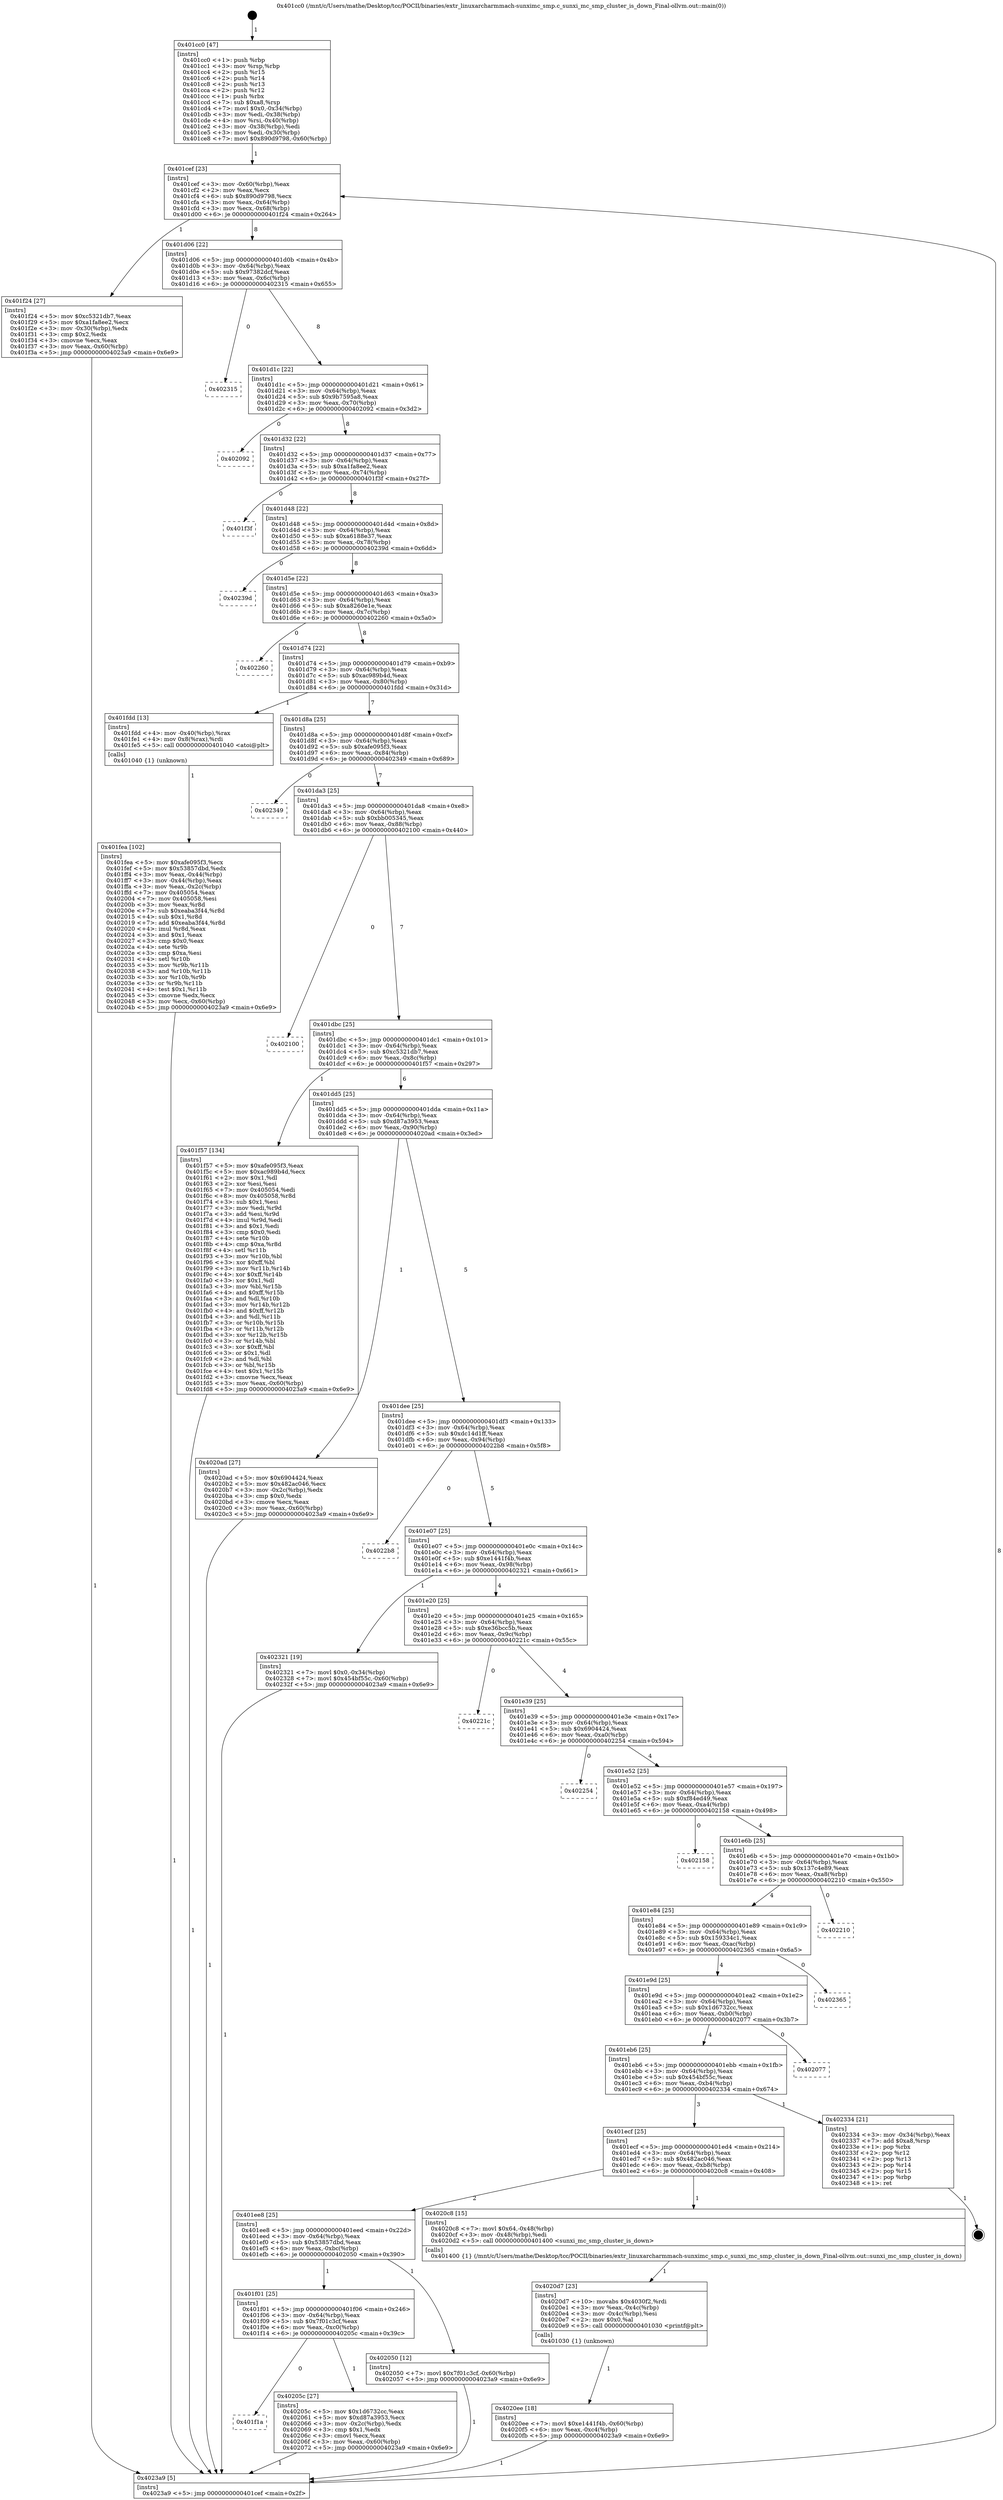 digraph "0x401cc0" {
  label = "0x401cc0 (/mnt/c/Users/mathe/Desktop/tcc/POCII/binaries/extr_linuxarcharmmach-sunximc_smp.c_sunxi_mc_smp_cluster_is_down_Final-ollvm.out::main(0))"
  labelloc = "t"
  node[shape=record]

  Entry [label="",width=0.3,height=0.3,shape=circle,fillcolor=black,style=filled]
  "0x401cef" [label="{
     0x401cef [23]\l
     | [instrs]\l
     &nbsp;&nbsp;0x401cef \<+3\>: mov -0x60(%rbp),%eax\l
     &nbsp;&nbsp;0x401cf2 \<+2\>: mov %eax,%ecx\l
     &nbsp;&nbsp;0x401cf4 \<+6\>: sub $0x890d9798,%ecx\l
     &nbsp;&nbsp;0x401cfa \<+3\>: mov %eax,-0x64(%rbp)\l
     &nbsp;&nbsp;0x401cfd \<+3\>: mov %ecx,-0x68(%rbp)\l
     &nbsp;&nbsp;0x401d00 \<+6\>: je 0000000000401f24 \<main+0x264\>\l
  }"]
  "0x401f24" [label="{
     0x401f24 [27]\l
     | [instrs]\l
     &nbsp;&nbsp;0x401f24 \<+5\>: mov $0xc5321db7,%eax\l
     &nbsp;&nbsp;0x401f29 \<+5\>: mov $0xa1fa8ee2,%ecx\l
     &nbsp;&nbsp;0x401f2e \<+3\>: mov -0x30(%rbp),%edx\l
     &nbsp;&nbsp;0x401f31 \<+3\>: cmp $0x2,%edx\l
     &nbsp;&nbsp;0x401f34 \<+3\>: cmovne %ecx,%eax\l
     &nbsp;&nbsp;0x401f37 \<+3\>: mov %eax,-0x60(%rbp)\l
     &nbsp;&nbsp;0x401f3a \<+5\>: jmp 00000000004023a9 \<main+0x6e9\>\l
  }"]
  "0x401d06" [label="{
     0x401d06 [22]\l
     | [instrs]\l
     &nbsp;&nbsp;0x401d06 \<+5\>: jmp 0000000000401d0b \<main+0x4b\>\l
     &nbsp;&nbsp;0x401d0b \<+3\>: mov -0x64(%rbp),%eax\l
     &nbsp;&nbsp;0x401d0e \<+5\>: sub $0x97382dcf,%eax\l
     &nbsp;&nbsp;0x401d13 \<+3\>: mov %eax,-0x6c(%rbp)\l
     &nbsp;&nbsp;0x401d16 \<+6\>: je 0000000000402315 \<main+0x655\>\l
  }"]
  "0x4023a9" [label="{
     0x4023a9 [5]\l
     | [instrs]\l
     &nbsp;&nbsp;0x4023a9 \<+5\>: jmp 0000000000401cef \<main+0x2f\>\l
  }"]
  "0x401cc0" [label="{
     0x401cc0 [47]\l
     | [instrs]\l
     &nbsp;&nbsp;0x401cc0 \<+1\>: push %rbp\l
     &nbsp;&nbsp;0x401cc1 \<+3\>: mov %rsp,%rbp\l
     &nbsp;&nbsp;0x401cc4 \<+2\>: push %r15\l
     &nbsp;&nbsp;0x401cc6 \<+2\>: push %r14\l
     &nbsp;&nbsp;0x401cc8 \<+2\>: push %r13\l
     &nbsp;&nbsp;0x401cca \<+2\>: push %r12\l
     &nbsp;&nbsp;0x401ccc \<+1\>: push %rbx\l
     &nbsp;&nbsp;0x401ccd \<+7\>: sub $0xa8,%rsp\l
     &nbsp;&nbsp;0x401cd4 \<+7\>: movl $0x0,-0x34(%rbp)\l
     &nbsp;&nbsp;0x401cdb \<+3\>: mov %edi,-0x38(%rbp)\l
     &nbsp;&nbsp;0x401cde \<+4\>: mov %rsi,-0x40(%rbp)\l
     &nbsp;&nbsp;0x401ce2 \<+3\>: mov -0x38(%rbp),%edi\l
     &nbsp;&nbsp;0x401ce5 \<+3\>: mov %edi,-0x30(%rbp)\l
     &nbsp;&nbsp;0x401ce8 \<+7\>: movl $0x890d9798,-0x60(%rbp)\l
  }"]
  Exit [label="",width=0.3,height=0.3,shape=circle,fillcolor=black,style=filled,peripheries=2]
  "0x402315" [label="{
     0x402315\l
  }", style=dashed]
  "0x401d1c" [label="{
     0x401d1c [22]\l
     | [instrs]\l
     &nbsp;&nbsp;0x401d1c \<+5\>: jmp 0000000000401d21 \<main+0x61\>\l
     &nbsp;&nbsp;0x401d21 \<+3\>: mov -0x64(%rbp),%eax\l
     &nbsp;&nbsp;0x401d24 \<+5\>: sub $0x9b7595a8,%eax\l
     &nbsp;&nbsp;0x401d29 \<+3\>: mov %eax,-0x70(%rbp)\l
     &nbsp;&nbsp;0x401d2c \<+6\>: je 0000000000402092 \<main+0x3d2\>\l
  }"]
  "0x4020ee" [label="{
     0x4020ee [18]\l
     | [instrs]\l
     &nbsp;&nbsp;0x4020ee \<+7\>: movl $0xe1441f4b,-0x60(%rbp)\l
     &nbsp;&nbsp;0x4020f5 \<+6\>: mov %eax,-0xc4(%rbp)\l
     &nbsp;&nbsp;0x4020fb \<+5\>: jmp 00000000004023a9 \<main+0x6e9\>\l
  }"]
  "0x402092" [label="{
     0x402092\l
  }", style=dashed]
  "0x401d32" [label="{
     0x401d32 [22]\l
     | [instrs]\l
     &nbsp;&nbsp;0x401d32 \<+5\>: jmp 0000000000401d37 \<main+0x77\>\l
     &nbsp;&nbsp;0x401d37 \<+3\>: mov -0x64(%rbp),%eax\l
     &nbsp;&nbsp;0x401d3a \<+5\>: sub $0xa1fa8ee2,%eax\l
     &nbsp;&nbsp;0x401d3f \<+3\>: mov %eax,-0x74(%rbp)\l
     &nbsp;&nbsp;0x401d42 \<+6\>: je 0000000000401f3f \<main+0x27f\>\l
  }"]
  "0x4020d7" [label="{
     0x4020d7 [23]\l
     | [instrs]\l
     &nbsp;&nbsp;0x4020d7 \<+10\>: movabs $0x4030f2,%rdi\l
     &nbsp;&nbsp;0x4020e1 \<+3\>: mov %eax,-0x4c(%rbp)\l
     &nbsp;&nbsp;0x4020e4 \<+3\>: mov -0x4c(%rbp),%esi\l
     &nbsp;&nbsp;0x4020e7 \<+2\>: mov $0x0,%al\l
     &nbsp;&nbsp;0x4020e9 \<+5\>: call 0000000000401030 \<printf@plt\>\l
     | [calls]\l
     &nbsp;&nbsp;0x401030 \{1\} (unknown)\l
  }"]
  "0x401f3f" [label="{
     0x401f3f\l
  }", style=dashed]
  "0x401d48" [label="{
     0x401d48 [22]\l
     | [instrs]\l
     &nbsp;&nbsp;0x401d48 \<+5\>: jmp 0000000000401d4d \<main+0x8d\>\l
     &nbsp;&nbsp;0x401d4d \<+3\>: mov -0x64(%rbp),%eax\l
     &nbsp;&nbsp;0x401d50 \<+5\>: sub $0xa6188e37,%eax\l
     &nbsp;&nbsp;0x401d55 \<+3\>: mov %eax,-0x78(%rbp)\l
     &nbsp;&nbsp;0x401d58 \<+6\>: je 000000000040239d \<main+0x6dd\>\l
  }"]
  "0x401f1a" [label="{
     0x401f1a\l
  }", style=dashed]
  "0x40239d" [label="{
     0x40239d\l
  }", style=dashed]
  "0x401d5e" [label="{
     0x401d5e [22]\l
     | [instrs]\l
     &nbsp;&nbsp;0x401d5e \<+5\>: jmp 0000000000401d63 \<main+0xa3\>\l
     &nbsp;&nbsp;0x401d63 \<+3\>: mov -0x64(%rbp),%eax\l
     &nbsp;&nbsp;0x401d66 \<+5\>: sub $0xa8260e1e,%eax\l
     &nbsp;&nbsp;0x401d6b \<+3\>: mov %eax,-0x7c(%rbp)\l
     &nbsp;&nbsp;0x401d6e \<+6\>: je 0000000000402260 \<main+0x5a0\>\l
  }"]
  "0x40205c" [label="{
     0x40205c [27]\l
     | [instrs]\l
     &nbsp;&nbsp;0x40205c \<+5\>: mov $0x1d6732cc,%eax\l
     &nbsp;&nbsp;0x402061 \<+5\>: mov $0xd87a3953,%ecx\l
     &nbsp;&nbsp;0x402066 \<+3\>: mov -0x2c(%rbp),%edx\l
     &nbsp;&nbsp;0x402069 \<+3\>: cmp $0x1,%edx\l
     &nbsp;&nbsp;0x40206c \<+3\>: cmovl %ecx,%eax\l
     &nbsp;&nbsp;0x40206f \<+3\>: mov %eax,-0x60(%rbp)\l
     &nbsp;&nbsp;0x402072 \<+5\>: jmp 00000000004023a9 \<main+0x6e9\>\l
  }"]
  "0x402260" [label="{
     0x402260\l
  }", style=dashed]
  "0x401d74" [label="{
     0x401d74 [22]\l
     | [instrs]\l
     &nbsp;&nbsp;0x401d74 \<+5\>: jmp 0000000000401d79 \<main+0xb9\>\l
     &nbsp;&nbsp;0x401d79 \<+3\>: mov -0x64(%rbp),%eax\l
     &nbsp;&nbsp;0x401d7c \<+5\>: sub $0xac989b4d,%eax\l
     &nbsp;&nbsp;0x401d81 \<+3\>: mov %eax,-0x80(%rbp)\l
     &nbsp;&nbsp;0x401d84 \<+6\>: je 0000000000401fdd \<main+0x31d\>\l
  }"]
  "0x401f01" [label="{
     0x401f01 [25]\l
     | [instrs]\l
     &nbsp;&nbsp;0x401f01 \<+5\>: jmp 0000000000401f06 \<main+0x246\>\l
     &nbsp;&nbsp;0x401f06 \<+3\>: mov -0x64(%rbp),%eax\l
     &nbsp;&nbsp;0x401f09 \<+5\>: sub $0x7f01c3cf,%eax\l
     &nbsp;&nbsp;0x401f0e \<+6\>: mov %eax,-0xc0(%rbp)\l
     &nbsp;&nbsp;0x401f14 \<+6\>: je 000000000040205c \<main+0x39c\>\l
  }"]
  "0x401fdd" [label="{
     0x401fdd [13]\l
     | [instrs]\l
     &nbsp;&nbsp;0x401fdd \<+4\>: mov -0x40(%rbp),%rax\l
     &nbsp;&nbsp;0x401fe1 \<+4\>: mov 0x8(%rax),%rdi\l
     &nbsp;&nbsp;0x401fe5 \<+5\>: call 0000000000401040 \<atoi@plt\>\l
     | [calls]\l
     &nbsp;&nbsp;0x401040 \{1\} (unknown)\l
  }"]
  "0x401d8a" [label="{
     0x401d8a [25]\l
     | [instrs]\l
     &nbsp;&nbsp;0x401d8a \<+5\>: jmp 0000000000401d8f \<main+0xcf\>\l
     &nbsp;&nbsp;0x401d8f \<+3\>: mov -0x64(%rbp),%eax\l
     &nbsp;&nbsp;0x401d92 \<+5\>: sub $0xafe095f3,%eax\l
     &nbsp;&nbsp;0x401d97 \<+6\>: mov %eax,-0x84(%rbp)\l
     &nbsp;&nbsp;0x401d9d \<+6\>: je 0000000000402349 \<main+0x689\>\l
  }"]
  "0x402050" [label="{
     0x402050 [12]\l
     | [instrs]\l
     &nbsp;&nbsp;0x402050 \<+7\>: movl $0x7f01c3cf,-0x60(%rbp)\l
     &nbsp;&nbsp;0x402057 \<+5\>: jmp 00000000004023a9 \<main+0x6e9\>\l
  }"]
  "0x402349" [label="{
     0x402349\l
  }", style=dashed]
  "0x401da3" [label="{
     0x401da3 [25]\l
     | [instrs]\l
     &nbsp;&nbsp;0x401da3 \<+5\>: jmp 0000000000401da8 \<main+0xe8\>\l
     &nbsp;&nbsp;0x401da8 \<+3\>: mov -0x64(%rbp),%eax\l
     &nbsp;&nbsp;0x401dab \<+5\>: sub $0xbb005345,%eax\l
     &nbsp;&nbsp;0x401db0 \<+6\>: mov %eax,-0x88(%rbp)\l
     &nbsp;&nbsp;0x401db6 \<+6\>: je 0000000000402100 \<main+0x440\>\l
  }"]
  "0x401ee8" [label="{
     0x401ee8 [25]\l
     | [instrs]\l
     &nbsp;&nbsp;0x401ee8 \<+5\>: jmp 0000000000401eed \<main+0x22d\>\l
     &nbsp;&nbsp;0x401eed \<+3\>: mov -0x64(%rbp),%eax\l
     &nbsp;&nbsp;0x401ef0 \<+5\>: sub $0x53857dbd,%eax\l
     &nbsp;&nbsp;0x401ef5 \<+6\>: mov %eax,-0xbc(%rbp)\l
     &nbsp;&nbsp;0x401efb \<+6\>: je 0000000000402050 \<main+0x390\>\l
  }"]
  "0x402100" [label="{
     0x402100\l
  }", style=dashed]
  "0x401dbc" [label="{
     0x401dbc [25]\l
     | [instrs]\l
     &nbsp;&nbsp;0x401dbc \<+5\>: jmp 0000000000401dc1 \<main+0x101\>\l
     &nbsp;&nbsp;0x401dc1 \<+3\>: mov -0x64(%rbp),%eax\l
     &nbsp;&nbsp;0x401dc4 \<+5\>: sub $0xc5321db7,%eax\l
     &nbsp;&nbsp;0x401dc9 \<+6\>: mov %eax,-0x8c(%rbp)\l
     &nbsp;&nbsp;0x401dcf \<+6\>: je 0000000000401f57 \<main+0x297\>\l
  }"]
  "0x4020c8" [label="{
     0x4020c8 [15]\l
     | [instrs]\l
     &nbsp;&nbsp;0x4020c8 \<+7\>: movl $0x64,-0x48(%rbp)\l
     &nbsp;&nbsp;0x4020cf \<+3\>: mov -0x48(%rbp),%edi\l
     &nbsp;&nbsp;0x4020d2 \<+5\>: call 0000000000401400 \<sunxi_mc_smp_cluster_is_down\>\l
     | [calls]\l
     &nbsp;&nbsp;0x401400 \{1\} (/mnt/c/Users/mathe/Desktop/tcc/POCII/binaries/extr_linuxarcharmmach-sunximc_smp.c_sunxi_mc_smp_cluster_is_down_Final-ollvm.out::sunxi_mc_smp_cluster_is_down)\l
  }"]
  "0x401f57" [label="{
     0x401f57 [134]\l
     | [instrs]\l
     &nbsp;&nbsp;0x401f57 \<+5\>: mov $0xafe095f3,%eax\l
     &nbsp;&nbsp;0x401f5c \<+5\>: mov $0xac989b4d,%ecx\l
     &nbsp;&nbsp;0x401f61 \<+2\>: mov $0x1,%dl\l
     &nbsp;&nbsp;0x401f63 \<+2\>: xor %esi,%esi\l
     &nbsp;&nbsp;0x401f65 \<+7\>: mov 0x405054,%edi\l
     &nbsp;&nbsp;0x401f6c \<+8\>: mov 0x405058,%r8d\l
     &nbsp;&nbsp;0x401f74 \<+3\>: sub $0x1,%esi\l
     &nbsp;&nbsp;0x401f77 \<+3\>: mov %edi,%r9d\l
     &nbsp;&nbsp;0x401f7a \<+3\>: add %esi,%r9d\l
     &nbsp;&nbsp;0x401f7d \<+4\>: imul %r9d,%edi\l
     &nbsp;&nbsp;0x401f81 \<+3\>: and $0x1,%edi\l
     &nbsp;&nbsp;0x401f84 \<+3\>: cmp $0x0,%edi\l
     &nbsp;&nbsp;0x401f87 \<+4\>: sete %r10b\l
     &nbsp;&nbsp;0x401f8b \<+4\>: cmp $0xa,%r8d\l
     &nbsp;&nbsp;0x401f8f \<+4\>: setl %r11b\l
     &nbsp;&nbsp;0x401f93 \<+3\>: mov %r10b,%bl\l
     &nbsp;&nbsp;0x401f96 \<+3\>: xor $0xff,%bl\l
     &nbsp;&nbsp;0x401f99 \<+3\>: mov %r11b,%r14b\l
     &nbsp;&nbsp;0x401f9c \<+4\>: xor $0xff,%r14b\l
     &nbsp;&nbsp;0x401fa0 \<+3\>: xor $0x1,%dl\l
     &nbsp;&nbsp;0x401fa3 \<+3\>: mov %bl,%r15b\l
     &nbsp;&nbsp;0x401fa6 \<+4\>: and $0xff,%r15b\l
     &nbsp;&nbsp;0x401faa \<+3\>: and %dl,%r10b\l
     &nbsp;&nbsp;0x401fad \<+3\>: mov %r14b,%r12b\l
     &nbsp;&nbsp;0x401fb0 \<+4\>: and $0xff,%r12b\l
     &nbsp;&nbsp;0x401fb4 \<+3\>: and %dl,%r11b\l
     &nbsp;&nbsp;0x401fb7 \<+3\>: or %r10b,%r15b\l
     &nbsp;&nbsp;0x401fba \<+3\>: or %r11b,%r12b\l
     &nbsp;&nbsp;0x401fbd \<+3\>: xor %r12b,%r15b\l
     &nbsp;&nbsp;0x401fc0 \<+3\>: or %r14b,%bl\l
     &nbsp;&nbsp;0x401fc3 \<+3\>: xor $0xff,%bl\l
     &nbsp;&nbsp;0x401fc6 \<+3\>: or $0x1,%dl\l
     &nbsp;&nbsp;0x401fc9 \<+2\>: and %dl,%bl\l
     &nbsp;&nbsp;0x401fcb \<+3\>: or %bl,%r15b\l
     &nbsp;&nbsp;0x401fce \<+4\>: test $0x1,%r15b\l
     &nbsp;&nbsp;0x401fd2 \<+3\>: cmovne %ecx,%eax\l
     &nbsp;&nbsp;0x401fd5 \<+3\>: mov %eax,-0x60(%rbp)\l
     &nbsp;&nbsp;0x401fd8 \<+5\>: jmp 00000000004023a9 \<main+0x6e9\>\l
  }"]
  "0x401dd5" [label="{
     0x401dd5 [25]\l
     | [instrs]\l
     &nbsp;&nbsp;0x401dd5 \<+5\>: jmp 0000000000401dda \<main+0x11a\>\l
     &nbsp;&nbsp;0x401dda \<+3\>: mov -0x64(%rbp),%eax\l
     &nbsp;&nbsp;0x401ddd \<+5\>: sub $0xd87a3953,%eax\l
     &nbsp;&nbsp;0x401de2 \<+6\>: mov %eax,-0x90(%rbp)\l
     &nbsp;&nbsp;0x401de8 \<+6\>: je 00000000004020ad \<main+0x3ed\>\l
  }"]
  "0x401fea" [label="{
     0x401fea [102]\l
     | [instrs]\l
     &nbsp;&nbsp;0x401fea \<+5\>: mov $0xafe095f3,%ecx\l
     &nbsp;&nbsp;0x401fef \<+5\>: mov $0x53857dbd,%edx\l
     &nbsp;&nbsp;0x401ff4 \<+3\>: mov %eax,-0x44(%rbp)\l
     &nbsp;&nbsp;0x401ff7 \<+3\>: mov -0x44(%rbp),%eax\l
     &nbsp;&nbsp;0x401ffa \<+3\>: mov %eax,-0x2c(%rbp)\l
     &nbsp;&nbsp;0x401ffd \<+7\>: mov 0x405054,%eax\l
     &nbsp;&nbsp;0x402004 \<+7\>: mov 0x405058,%esi\l
     &nbsp;&nbsp;0x40200b \<+3\>: mov %eax,%r8d\l
     &nbsp;&nbsp;0x40200e \<+7\>: sub $0xeaba3f44,%r8d\l
     &nbsp;&nbsp;0x402015 \<+4\>: sub $0x1,%r8d\l
     &nbsp;&nbsp;0x402019 \<+7\>: add $0xeaba3f44,%r8d\l
     &nbsp;&nbsp;0x402020 \<+4\>: imul %r8d,%eax\l
     &nbsp;&nbsp;0x402024 \<+3\>: and $0x1,%eax\l
     &nbsp;&nbsp;0x402027 \<+3\>: cmp $0x0,%eax\l
     &nbsp;&nbsp;0x40202a \<+4\>: sete %r9b\l
     &nbsp;&nbsp;0x40202e \<+3\>: cmp $0xa,%esi\l
     &nbsp;&nbsp;0x402031 \<+4\>: setl %r10b\l
     &nbsp;&nbsp;0x402035 \<+3\>: mov %r9b,%r11b\l
     &nbsp;&nbsp;0x402038 \<+3\>: and %r10b,%r11b\l
     &nbsp;&nbsp;0x40203b \<+3\>: xor %r10b,%r9b\l
     &nbsp;&nbsp;0x40203e \<+3\>: or %r9b,%r11b\l
     &nbsp;&nbsp;0x402041 \<+4\>: test $0x1,%r11b\l
     &nbsp;&nbsp;0x402045 \<+3\>: cmovne %edx,%ecx\l
     &nbsp;&nbsp;0x402048 \<+3\>: mov %ecx,-0x60(%rbp)\l
     &nbsp;&nbsp;0x40204b \<+5\>: jmp 00000000004023a9 \<main+0x6e9\>\l
  }"]
  "0x401ecf" [label="{
     0x401ecf [25]\l
     | [instrs]\l
     &nbsp;&nbsp;0x401ecf \<+5\>: jmp 0000000000401ed4 \<main+0x214\>\l
     &nbsp;&nbsp;0x401ed4 \<+3\>: mov -0x64(%rbp),%eax\l
     &nbsp;&nbsp;0x401ed7 \<+5\>: sub $0x482ac046,%eax\l
     &nbsp;&nbsp;0x401edc \<+6\>: mov %eax,-0xb8(%rbp)\l
     &nbsp;&nbsp;0x401ee2 \<+6\>: je 00000000004020c8 \<main+0x408\>\l
  }"]
  "0x4020ad" [label="{
     0x4020ad [27]\l
     | [instrs]\l
     &nbsp;&nbsp;0x4020ad \<+5\>: mov $0x6904424,%eax\l
     &nbsp;&nbsp;0x4020b2 \<+5\>: mov $0x482ac046,%ecx\l
     &nbsp;&nbsp;0x4020b7 \<+3\>: mov -0x2c(%rbp),%edx\l
     &nbsp;&nbsp;0x4020ba \<+3\>: cmp $0x0,%edx\l
     &nbsp;&nbsp;0x4020bd \<+3\>: cmove %ecx,%eax\l
     &nbsp;&nbsp;0x4020c0 \<+3\>: mov %eax,-0x60(%rbp)\l
     &nbsp;&nbsp;0x4020c3 \<+5\>: jmp 00000000004023a9 \<main+0x6e9\>\l
  }"]
  "0x401dee" [label="{
     0x401dee [25]\l
     | [instrs]\l
     &nbsp;&nbsp;0x401dee \<+5\>: jmp 0000000000401df3 \<main+0x133\>\l
     &nbsp;&nbsp;0x401df3 \<+3\>: mov -0x64(%rbp),%eax\l
     &nbsp;&nbsp;0x401df6 \<+5\>: sub $0xdc14d1ff,%eax\l
     &nbsp;&nbsp;0x401dfb \<+6\>: mov %eax,-0x94(%rbp)\l
     &nbsp;&nbsp;0x401e01 \<+6\>: je 00000000004022b8 \<main+0x5f8\>\l
  }"]
  "0x402334" [label="{
     0x402334 [21]\l
     | [instrs]\l
     &nbsp;&nbsp;0x402334 \<+3\>: mov -0x34(%rbp),%eax\l
     &nbsp;&nbsp;0x402337 \<+7\>: add $0xa8,%rsp\l
     &nbsp;&nbsp;0x40233e \<+1\>: pop %rbx\l
     &nbsp;&nbsp;0x40233f \<+2\>: pop %r12\l
     &nbsp;&nbsp;0x402341 \<+2\>: pop %r13\l
     &nbsp;&nbsp;0x402343 \<+2\>: pop %r14\l
     &nbsp;&nbsp;0x402345 \<+2\>: pop %r15\l
     &nbsp;&nbsp;0x402347 \<+1\>: pop %rbp\l
     &nbsp;&nbsp;0x402348 \<+1\>: ret\l
  }"]
  "0x4022b8" [label="{
     0x4022b8\l
  }", style=dashed]
  "0x401e07" [label="{
     0x401e07 [25]\l
     | [instrs]\l
     &nbsp;&nbsp;0x401e07 \<+5\>: jmp 0000000000401e0c \<main+0x14c\>\l
     &nbsp;&nbsp;0x401e0c \<+3\>: mov -0x64(%rbp),%eax\l
     &nbsp;&nbsp;0x401e0f \<+5\>: sub $0xe1441f4b,%eax\l
     &nbsp;&nbsp;0x401e14 \<+6\>: mov %eax,-0x98(%rbp)\l
     &nbsp;&nbsp;0x401e1a \<+6\>: je 0000000000402321 \<main+0x661\>\l
  }"]
  "0x401eb6" [label="{
     0x401eb6 [25]\l
     | [instrs]\l
     &nbsp;&nbsp;0x401eb6 \<+5\>: jmp 0000000000401ebb \<main+0x1fb\>\l
     &nbsp;&nbsp;0x401ebb \<+3\>: mov -0x64(%rbp),%eax\l
     &nbsp;&nbsp;0x401ebe \<+5\>: sub $0x454bf55c,%eax\l
     &nbsp;&nbsp;0x401ec3 \<+6\>: mov %eax,-0xb4(%rbp)\l
     &nbsp;&nbsp;0x401ec9 \<+6\>: je 0000000000402334 \<main+0x674\>\l
  }"]
  "0x402321" [label="{
     0x402321 [19]\l
     | [instrs]\l
     &nbsp;&nbsp;0x402321 \<+7\>: movl $0x0,-0x34(%rbp)\l
     &nbsp;&nbsp;0x402328 \<+7\>: movl $0x454bf55c,-0x60(%rbp)\l
     &nbsp;&nbsp;0x40232f \<+5\>: jmp 00000000004023a9 \<main+0x6e9\>\l
  }"]
  "0x401e20" [label="{
     0x401e20 [25]\l
     | [instrs]\l
     &nbsp;&nbsp;0x401e20 \<+5\>: jmp 0000000000401e25 \<main+0x165\>\l
     &nbsp;&nbsp;0x401e25 \<+3\>: mov -0x64(%rbp),%eax\l
     &nbsp;&nbsp;0x401e28 \<+5\>: sub $0xe36bcc5b,%eax\l
     &nbsp;&nbsp;0x401e2d \<+6\>: mov %eax,-0x9c(%rbp)\l
     &nbsp;&nbsp;0x401e33 \<+6\>: je 000000000040221c \<main+0x55c\>\l
  }"]
  "0x402077" [label="{
     0x402077\l
  }", style=dashed]
  "0x40221c" [label="{
     0x40221c\l
  }", style=dashed]
  "0x401e39" [label="{
     0x401e39 [25]\l
     | [instrs]\l
     &nbsp;&nbsp;0x401e39 \<+5\>: jmp 0000000000401e3e \<main+0x17e\>\l
     &nbsp;&nbsp;0x401e3e \<+3\>: mov -0x64(%rbp),%eax\l
     &nbsp;&nbsp;0x401e41 \<+5\>: sub $0x6904424,%eax\l
     &nbsp;&nbsp;0x401e46 \<+6\>: mov %eax,-0xa0(%rbp)\l
     &nbsp;&nbsp;0x401e4c \<+6\>: je 0000000000402254 \<main+0x594\>\l
  }"]
  "0x401e9d" [label="{
     0x401e9d [25]\l
     | [instrs]\l
     &nbsp;&nbsp;0x401e9d \<+5\>: jmp 0000000000401ea2 \<main+0x1e2\>\l
     &nbsp;&nbsp;0x401ea2 \<+3\>: mov -0x64(%rbp),%eax\l
     &nbsp;&nbsp;0x401ea5 \<+5\>: sub $0x1d6732cc,%eax\l
     &nbsp;&nbsp;0x401eaa \<+6\>: mov %eax,-0xb0(%rbp)\l
     &nbsp;&nbsp;0x401eb0 \<+6\>: je 0000000000402077 \<main+0x3b7\>\l
  }"]
  "0x402254" [label="{
     0x402254\l
  }", style=dashed]
  "0x401e52" [label="{
     0x401e52 [25]\l
     | [instrs]\l
     &nbsp;&nbsp;0x401e52 \<+5\>: jmp 0000000000401e57 \<main+0x197\>\l
     &nbsp;&nbsp;0x401e57 \<+3\>: mov -0x64(%rbp),%eax\l
     &nbsp;&nbsp;0x401e5a \<+5\>: sub $0xf84ed49,%eax\l
     &nbsp;&nbsp;0x401e5f \<+6\>: mov %eax,-0xa4(%rbp)\l
     &nbsp;&nbsp;0x401e65 \<+6\>: je 0000000000402158 \<main+0x498\>\l
  }"]
  "0x402365" [label="{
     0x402365\l
  }", style=dashed]
  "0x402158" [label="{
     0x402158\l
  }", style=dashed]
  "0x401e6b" [label="{
     0x401e6b [25]\l
     | [instrs]\l
     &nbsp;&nbsp;0x401e6b \<+5\>: jmp 0000000000401e70 \<main+0x1b0\>\l
     &nbsp;&nbsp;0x401e70 \<+3\>: mov -0x64(%rbp),%eax\l
     &nbsp;&nbsp;0x401e73 \<+5\>: sub $0x137c4e89,%eax\l
     &nbsp;&nbsp;0x401e78 \<+6\>: mov %eax,-0xa8(%rbp)\l
     &nbsp;&nbsp;0x401e7e \<+6\>: je 0000000000402210 \<main+0x550\>\l
  }"]
  "0x401e84" [label="{
     0x401e84 [25]\l
     | [instrs]\l
     &nbsp;&nbsp;0x401e84 \<+5\>: jmp 0000000000401e89 \<main+0x1c9\>\l
     &nbsp;&nbsp;0x401e89 \<+3\>: mov -0x64(%rbp),%eax\l
     &nbsp;&nbsp;0x401e8c \<+5\>: sub $0x159334c1,%eax\l
     &nbsp;&nbsp;0x401e91 \<+6\>: mov %eax,-0xac(%rbp)\l
     &nbsp;&nbsp;0x401e97 \<+6\>: je 0000000000402365 \<main+0x6a5\>\l
  }"]
  "0x402210" [label="{
     0x402210\l
  }", style=dashed]
  Entry -> "0x401cc0" [label=" 1"]
  "0x401cef" -> "0x401f24" [label=" 1"]
  "0x401cef" -> "0x401d06" [label=" 8"]
  "0x401f24" -> "0x4023a9" [label=" 1"]
  "0x401cc0" -> "0x401cef" [label=" 1"]
  "0x4023a9" -> "0x401cef" [label=" 8"]
  "0x402334" -> Exit [label=" 1"]
  "0x401d06" -> "0x402315" [label=" 0"]
  "0x401d06" -> "0x401d1c" [label=" 8"]
  "0x402321" -> "0x4023a9" [label=" 1"]
  "0x401d1c" -> "0x402092" [label=" 0"]
  "0x401d1c" -> "0x401d32" [label=" 8"]
  "0x4020ee" -> "0x4023a9" [label=" 1"]
  "0x401d32" -> "0x401f3f" [label=" 0"]
  "0x401d32" -> "0x401d48" [label=" 8"]
  "0x4020d7" -> "0x4020ee" [label=" 1"]
  "0x401d48" -> "0x40239d" [label=" 0"]
  "0x401d48" -> "0x401d5e" [label=" 8"]
  "0x4020c8" -> "0x4020d7" [label=" 1"]
  "0x401d5e" -> "0x402260" [label=" 0"]
  "0x401d5e" -> "0x401d74" [label=" 8"]
  "0x4020ad" -> "0x4023a9" [label=" 1"]
  "0x401d74" -> "0x401fdd" [label=" 1"]
  "0x401d74" -> "0x401d8a" [label=" 7"]
  "0x401f01" -> "0x401f1a" [label=" 0"]
  "0x401d8a" -> "0x402349" [label=" 0"]
  "0x401d8a" -> "0x401da3" [label=" 7"]
  "0x401f01" -> "0x40205c" [label=" 1"]
  "0x401da3" -> "0x402100" [label=" 0"]
  "0x401da3" -> "0x401dbc" [label=" 7"]
  "0x402050" -> "0x4023a9" [label=" 1"]
  "0x401dbc" -> "0x401f57" [label=" 1"]
  "0x401dbc" -> "0x401dd5" [label=" 6"]
  "0x401f57" -> "0x4023a9" [label=" 1"]
  "0x401fdd" -> "0x401fea" [label=" 1"]
  "0x401fea" -> "0x4023a9" [label=" 1"]
  "0x401ee8" -> "0x401f01" [label=" 1"]
  "0x401dd5" -> "0x4020ad" [label=" 1"]
  "0x401dd5" -> "0x401dee" [label=" 5"]
  "0x40205c" -> "0x4023a9" [label=" 1"]
  "0x401dee" -> "0x4022b8" [label=" 0"]
  "0x401dee" -> "0x401e07" [label=" 5"]
  "0x401ecf" -> "0x401ee8" [label=" 2"]
  "0x401e07" -> "0x402321" [label=" 1"]
  "0x401e07" -> "0x401e20" [label=" 4"]
  "0x401ee8" -> "0x402050" [label=" 1"]
  "0x401e20" -> "0x40221c" [label=" 0"]
  "0x401e20" -> "0x401e39" [label=" 4"]
  "0x401eb6" -> "0x401ecf" [label=" 3"]
  "0x401e39" -> "0x402254" [label=" 0"]
  "0x401e39" -> "0x401e52" [label=" 4"]
  "0x401ecf" -> "0x4020c8" [label=" 1"]
  "0x401e52" -> "0x402158" [label=" 0"]
  "0x401e52" -> "0x401e6b" [label=" 4"]
  "0x401e9d" -> "0x401eb6" [label=" 4"]
  "0x401e6b" -> "0x402210" [label=" 0"]
  "0x401e6b" -> "0x401e84" [label=" 4"]
  "0x401e9d" -> "0x402077" [label=" 0"]
  "0x401e84" -> "0x402365" [label=" 0"]
  "0x401e84" -> "0x401e9d" [label=" 4"]
  "0x401eb6" -> "0x402334" [label=" 1"]
}
